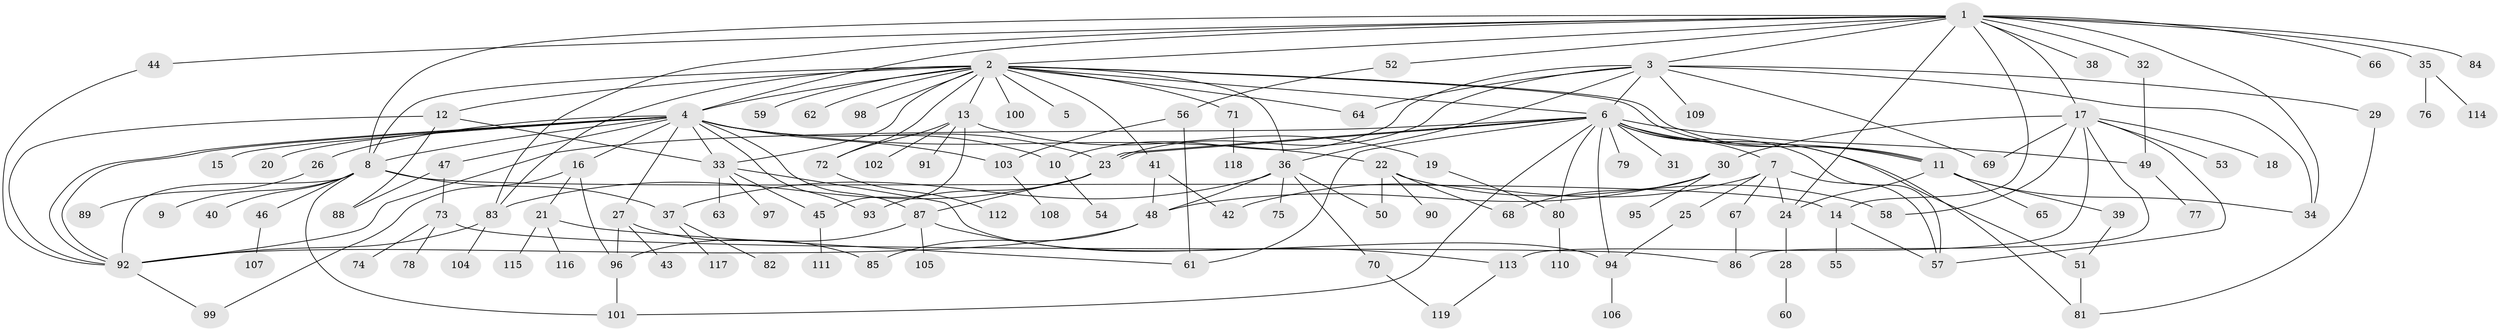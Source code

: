 // Generated by graph-tools (version 1.1) at 2025/26/03/09/25 03:26:05]
// undirected, 119 vertices, 182 edges
graph export_dot {
graph [start="1"]
  node [color=gray90,style=filled];
  1;
  2;
  3;
  4;
  5;
  6;
  7;
  8;
  9;
  10;
  11;
  12;
  13;
  14;
  15;
  16;
  17;
  18;
  19;
  20;
  21;
  22;
  23;
  24;
  25;
  26;
  27;
  28;
  29;
  30;
  31;
  32;
  33;
  34;
  35;
  36;
  37;
  38;
  39;
  40;
  41;
  42;
  43;
  44;
  45;
  46;
  47;
  48;
  49;
  50;
  51;
  52;
  53;
  54;
  55;
  56;
  57;
  58;
  59;
  60;
  61;
  62;
  63;
  64;
  65;
  66;
  67;
  68;
  69;
  70;
  71;
  72;
  73;
  74;
  75;
  76;
  77;
  78;
  79;
  80;
  81;
  82;
  83;
  84;
  85;
  86;
  87;
  88;
  89;
  90;
  91;
  92;
  93;
  94;
  95;
  96;
  97;
  98;
  99;
  100;
  101;
  102;
  103;
  104;
  105;
  106;
  107;
  108;
  109;
  110;
  111;
  112;
  113;
  114;
  115;
  116;
  117;
  118;
  119;
  1 -- 2;
  1 -- 3;
  1 -- 4;
  1 -- 8;
  1 -- 14;
  1 -- 17;
  1 -- 24;
  1 -- 32;
  1 -- 34;
  1 -- 35;
  1 -- 38;
  1 -- 44;
  1 -- 52;
  1 -- 66;
  1 -- 83;
  1 -- 84;
  2 -- 4;
  2 -- 5;
  2 -- 6;
  2 -- 8;
  2 -- 11;
  2 -- 11;
  2 -- 12;
  2 -- 13;
  2 -- 33;
  2 -- 36;
  2 -- 41;
  2 -- 59;
  2 -- 62;
  2 -- 64;
  2 -- 71;
  2 -- 72;
  2 -- 83;
  2 -- 98;
  2 -- 100;
  3 -- 6;
  3 -- 10;
  3 -- 23;
  3 -- 29;
  3 -- 34;
  3 -- 36;
  3 -- 64;
  3 -- 69;
  3 -- 109;
  4 -- 8;
  4 -- 10;
  4 -- 15;
  4 -- 16;
  4 -- 20;
  4 -- 22;
  4 -- 23;
  4 -- 26;
  4 -- 27;
  4 -- 33;
  4 -- 47;
  4 -- 87;
  4 -- 92;
  4 -- 92;
  4 -- 93;
  4 -- 103;
  6 -- 7;
  6 -- 11;
  6 -- 23;
  6 -- 23;
  6 -- 31;
  6 -- 49;
  6 -- 51;
  6 -- 57;
  6 -- 61;
  6 -- 79;
  6 -- 80;
  6 -- 81;
  6 -- 92;
  6 -- 94;
  6 -- 101;
  7 -- 24;
  7 -- 25;
  7 -- 42;
  7 -- 57;
  7 -- 67;
  8 -- 9;
  8 -- 14;
  8 -- 37;
  8 -- 40;
  8 -- 46;
  8 -- 92;
  8 -- 101;
  10 -- 54;
  11 -- 24;
  11 -- 34;
  11 -- 39;
  11 -- 65;
  12 -- 33;
  12 -- 88;
  12 -- 92;
  13 -- 19;
  13 -- 45;
  13 -- 72;
  13 -- 91;
  13 -- 102;
  14 -- 55;
  14 -- 57;
  16 -- 21;
  16 -- 96;
  16 -- 99;
  17 -- 18;
  17 -- 30;
  17 -- 53;
  17 -- 57;
  17 -- 58;
  17 -- 69;
  17 -- 86;
  17 -- 113;
  19 -- 80;
  21 -- 61;
  21 -- 115;
  21 -- 116;
  22 -- 50;
  22 -- 58;
  22 -- 68;
  22 -- 90;
  23 -- 83;
  23 -- 87;
  23 -- 93;
  24 -- 28;
  25 -- 94;
  26 -- 89;
  27 -- 43;
  27 -- 85;
  27 -- 96;
  28 -- 60;
  29 -- 81;
  30 -- 48;
  30 -- 68;
  30 -- 95;
  32 -- 49;
  33 -- 45;
  33 -- 63;
  33 -- 94;
  33 -- 97;
  35 -- 76;
  35 -- 114;
  36 -- 37;
  36 -- 48;
  36 -- 50;
  36 -- 70;
  36 -- 75;
  37 -- 82;
  37 -- 117;
  39 -- 51;
  41 -- 42;
  41 -- 48;
  44 -- 92;
  45 -- 111;
  46 -- 107;
  47 -- 73;
  47 -- 88;
  48 -- 85;
  48 -- 92;
  49 -- 77;
  51 -- 81;
  52 -- 56;
  56 -- 61;
  56 -- 103;
  67 -- 86;
  70 -- 119;
  71 -- 118;
  72 -- 112;
  73 -- 74;
  73 -- 78;
  73 -- 86;
  80 -- 110;
  83 -- 92;
  83 -- 104;
  87 -- 96;
  87 -- 105;
  87 -- 113;
  92 -- 99;
  94 -- 106;
  96 -- 101;
  103 -- 108;
  113 -- 119;
}
